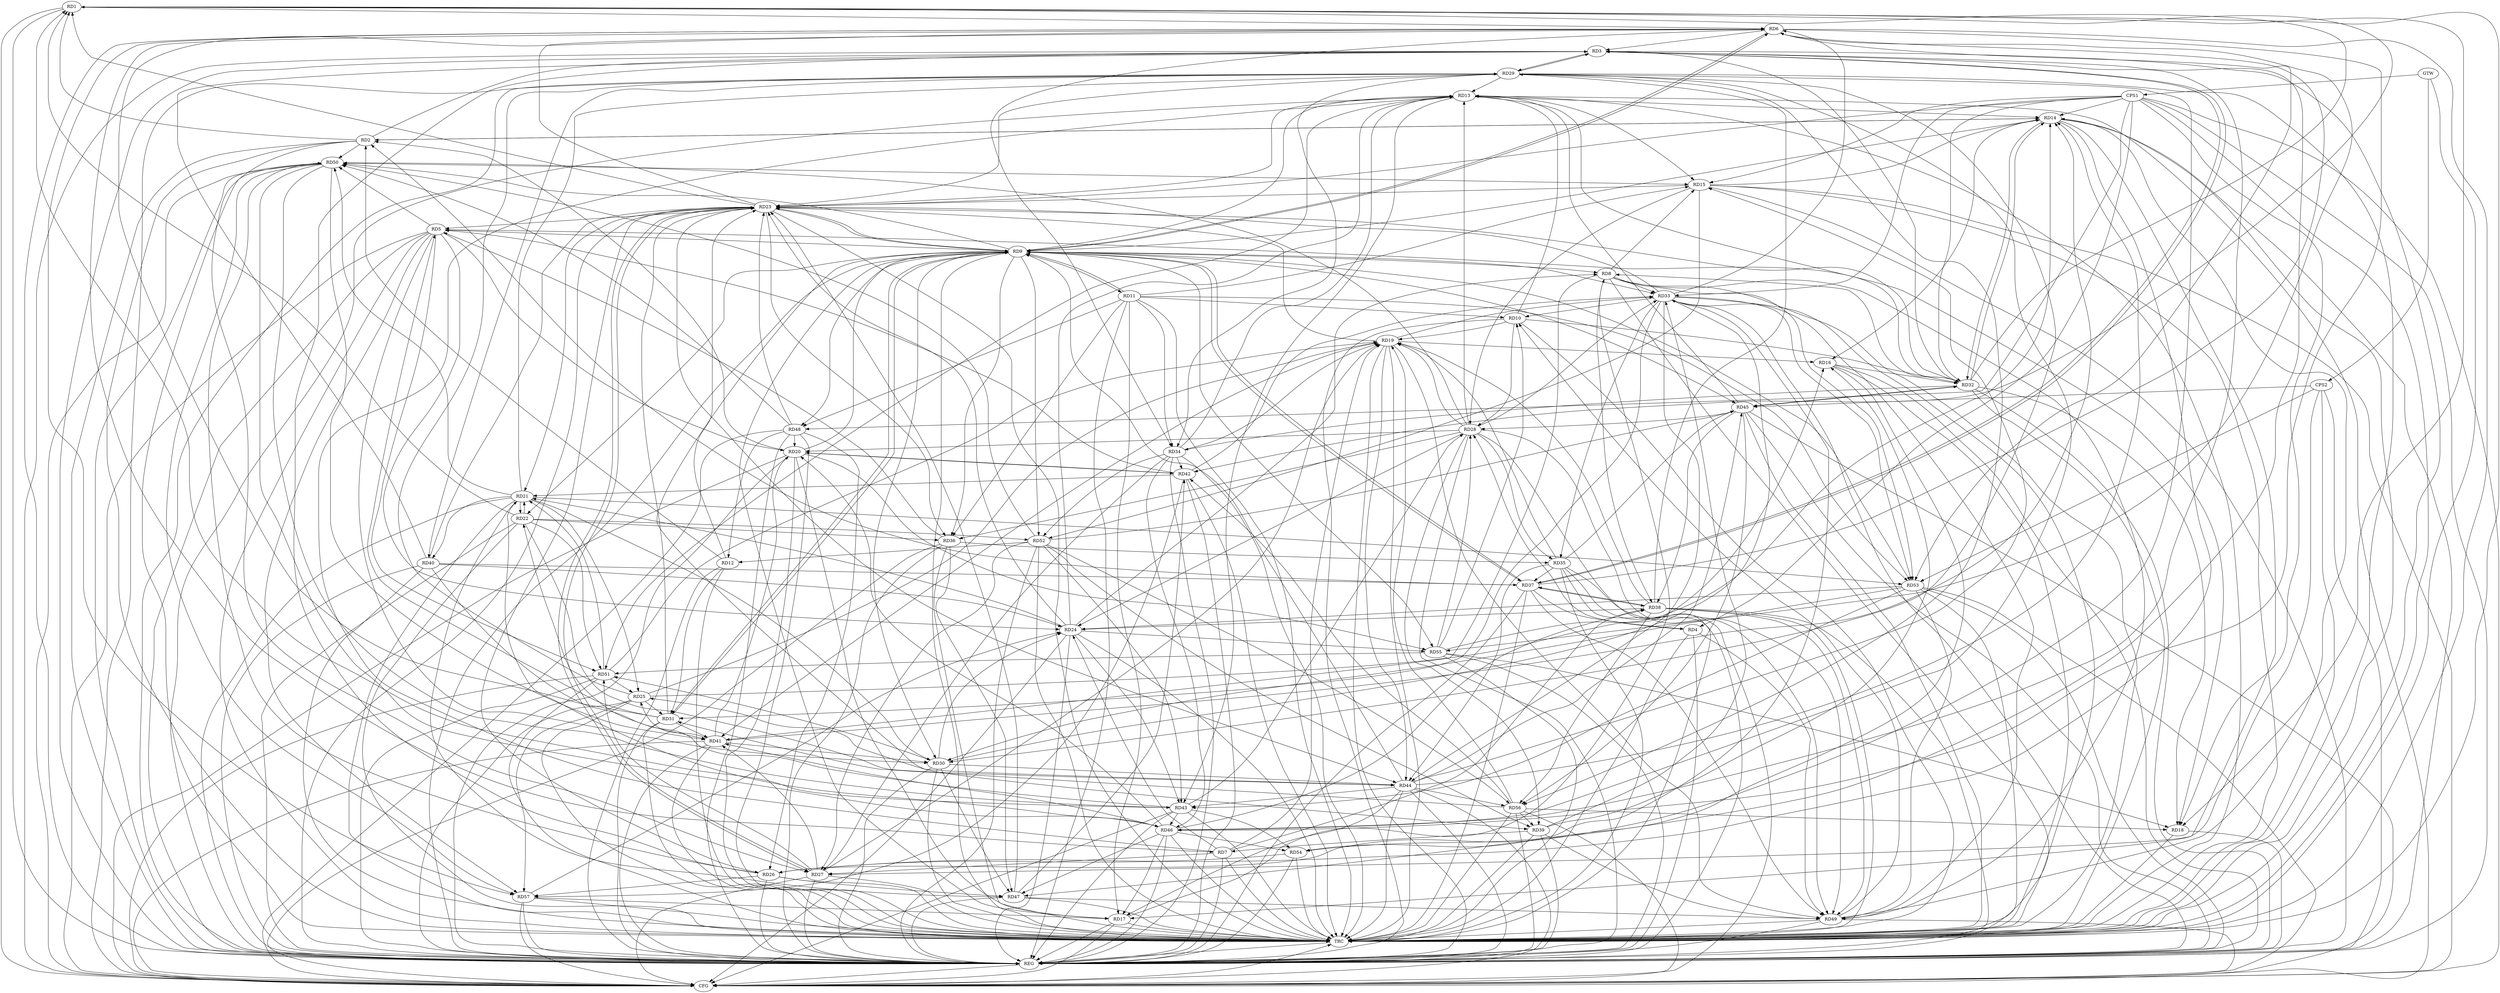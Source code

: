 strict digraph G {
  RD1 [ label="RD1" ];
  RD2 [ label="RD2" ];
  RD3 [ label="RD3" ];
  RD4 [ label="RD4" ];
  RD5 [ label="RD5" ];
  RD6 [ label="RD6" ];
  RD7 [ label="RD7" ];
  RD8 [ label="RD8" ];
  RD9 [ label="RD9" ];
  RD10 [ label="RD10" ];
  RD11 [ label="RD11" ];
  RD12 [ label="RD12" ];
  RD13 [ label="RD13" ];
  RD14 [ label="RD14" ];
  RD15 [ label="RD15" ];
  RD16 [ label="RD16" ];
  RD17 [ label="RD17" ];
  RD18 [ label="RD18" ];
  RD19 [ label="RD19" ];
  RD20 [ label="RD20" ];
  RD21 [ label="RD21" ];
  RD22 [ label="RD22" ];
  RD23 [ label="RD23" ];
  RD24 [ label="RD24" ];
  RD25 [ label="RD25" ];
  RD26 [ label="RD26" ];
  RD27 [ label="RD27" ];
  RD28 [ label="RD28" ];
  RD29 [ label="RD29" ];
  RD30 [ label="RD30" ];
  RD31 [ label="RD31" ];
  RD32 [ label="RD32" ];
  RD33 [ label="RD33" ];
  RD34 [ label="RD34" ];
  RD35 [ label="RD35" ];
  RD36 [ label="RD36" ];
  RD37 [ label="RD37" ];
  RD38 [ label="RD38" ];
  RD39 [ label="RD39" ];
  RD40 [ label="RD40" ];
  RD41 [ label="RD41" ];
  RD42 [ label="RD42" ];
  RD43 [ label="RD43" ];
  RD44 [ label="RD44" ];
  RD45 [ label="RD45" ];
  RD46 [ label="RD46" ];
  RD47 [ label="RD47" ];
  RD48 [ label="RD48" ];
  RD49 [ label="RD49" ];
  RD50 [ label="RD50" ];
  RD51 [ label="RD51" ];
  RD52 [ label="RD52" ];
  RD53 [ label="RD53" ];
  RD54 [ label="RD54" ];
  RD55 [ label="RD55" ];
  RD56 [ label="RD56" ];
  RD57 [ label="RD57" ];
  CPS1 [ label="CPS1" ];
  CPS2 [ label="CPS2" ];
  GTW [ label="GTW" ];
  REG [ label="REG" ];
  CFG [ label="CFG" ];
  TRC [ label="TRC" ];
  RD2 -> RD1;
  RD1 -> RD6;
  RD1 -> RD18;
  RD22 -> RD1;
  RD23 -> RD1;
  RD32 -> RD1;
  RD1 -> RD42;
  RD43 -> RD1;
  RD2 -> RD3;
  RD12 -> RD2;
  RD2 -> RD14;
  RD14 -> RD2;
  RD20 -> RD2;
  RD2 -> RD27;
  RD37 -> RD2;
  RD2 -> RD50;
  RD6 -> RD3;
  RD26 -> RD3;
  RD3 -> RD29;
  RD29 -> RD3;
  RD32 -> RD3;
  RD3 -> RD37;
  RD37 -> RD3;
  RD40 -> RD3;
  RD3 -> RD46;
  RD3 -> RD54;
  RD4 -> RD28;
  RD37 -> RD4;
  RD4 -> RD49;
  RD5 -> RD9;
  RD5 -> RD20;
  RD23 -> RD5;
  RD5 -> RD24;
  RD5 -> RD30;
  RD31 -> RD5;
  RD32 -> RD5;
  RD36 -> RD5;
  RD42 -> RD5;
  RD5 -> RD50;
  RD5 -> RD51;
  RD5 -> RD57;
  RD6 -> RD7;
  RD6 -> RD9;
  RD9 -> RD6;
  RD23 -> RD6;
  RD31 -> RD6;
  RD33 -> RD6;
  RD6 -> RD34;
  RD37 -> RD6;
  RD6 -> RD46;
  RD6 -> RD53;
  RD6 -> RD55;
  RD6 -> RD57;
  RD7 -> RD13;
  RD7 -> RD19;
  RD7 -> RD24;
  RD7 -> RD27;
  RD7 -> RD38;
  RD39 -> RD7;
  RD8 -> RD15;
  RD17 -> RD8;
  RD24 -> RD8;
  RD32 -> RD8;
  RD8 -> RD33;
  RD8 -> RD38;
  RD8 -> RD41;
  RD8 -> RD49;
  RD8 -> RD53;
  RD11 -> RD9;
  RD9 -> RD13;
  RD14 -> RD9;
  RD9 -> RD17;
  RD20 -> RD9;
  RD9 -> RD22;
  RD9 -> RD23;
  RD23 -> RD9;
  RD9 -> RD30;
  RD9 -> RD31;
  RD31 -> RD9;
  RD37 -> RD9;
  RD9 -> RD39;
  RD44 -> RD9;
  RD9 -> RD45;
  RD9 -> RD52;
  RD9 -> RD55;
  RD11 -> RD10;
  RD10 -> RD13;
  RD10 -> RD19;
  RD10 -> RD28;
  RD10 -> RD32;
  RD33 -> RD10;
  RD49 -> RD10;
  RD55 -> RD10;
  RD11 -> RD15;
  RD11 -> RD17;
  RD11 -> RD34;
  RD11 -> RD36;
  RD11 -> RD48;
  RD11 -> RD53;
  RD12 -> RD23;
  RD12 -> RD31;
  RD48 -> RD12;
  RD52 -> RD12;
  RD13 -> RD14;
  RD13 -> RD15;
  RD13 -> RD18;
  RD13 -> RD23;
  RD24 -> RD13;
  RD28 -> RD13;
  RD29 -> RD13;
  RD34 -> RD13;
  RD13 -> RD43;
  RD45 -> RD13;
  RD13 -> RD51;
  RD15 -> RD14;
  RD14 -> RD16;
  RD14 -> RD17;
  RD14 -> RD26;
  RD14 -> RD32;
  RD32 -> RD14;
  RD41 -> RD14;
  RD44 -> RD14;
  RD49 -> RD14;
  RD55 -> RD14;
  RD15 -> RD23;
  RD15 -> RD28;
  RD44 -> RD15;
  RD50 -> RD15;
  RD15 -> RD52;
  RD19 -> RD16;
  RD25 -> RD16;
  RD16 -> RD32;
  RD39 -> RD16;
  RD16 -> RD47;
  RD20 -> RD17;
  RD44 -> RD17;
  RD46 -> RD17;
  RD57 -> RD17;
  RD32 -> RD18;
  RD55 -> RD18;
  RD56 -> RD18;
  RD19 -> RD23;
  RD25 -> RD19;
  RD27 -> RD19;
  RD28 -> RD19;
  RD19 -> RD33;
  RD34 -> RD19;
  RD35 -> RD19;
  RD38 -> RD19;
  RD19 -> RD41;
  RD19 -> RD44;
  RD19 -> RD49;
  RD51 -> RD19;
  RD56 -> RD19;
  RD28 -> RD20;
  RD41 -> RD20;
  RD20 -> RD42;
  RD42 -> RD20;
  RD46 -> RD20;
  RD48 -> RD20;
  RD20 -> RD55;
  RD21 -> RD22;
  RD22 -> RD21;
  RD23 -> RD21;
  RD24 -> RD21;
  RD21 -> RD25;
  RD21 -> RD29;
  RD21 -> RD30;
  RD21 -> RD40;
  RD42 -> RD21;
  RD46 -> RD21;
  RD21 -> RD47;
  RD21 -> RD50;
  RD51 -> RD21;
  RD21 -> RD53;
  RD22 -> RD36;
  RD43 -> RD22;
  RD22 -> RD44;
  RD22 -> RD51;
  RD22 -> RD52;
  RD24 -> RD23;
  RD23 -> RD26;
  RD23 -> RD27;
  RD27 -> RD23;
  RD29 -> RD23;
  RD31 -> RD23;
  RD23 -> RD32;
  RD33 -> RD23;
  RD23 -> RD36;
  RD40 -> RD23;
  RD23 -> RD44;
  RD47 -> RD23;
  RD48 -> RD23;
  RD28 -> RD24;
  RD30 -> RD24;
  RD38 -> RD24;
  RD40 -> RD24;
  RD24 -> RD43;
  RD53 -> RD24;
  RD24 -> RD55;
  RD57 -> RD24;
  RD25 -> RD29;
  RD25 -> RD31;
  RD41 -> RD25;
  RD44 -> RD25;
  RD51 -> RD25;
  RD25 -> RD57;
  RD29 -> RD26;
  RD26 -> RD47;
  RD48 -> RD26;
  RD26 -> RD50;
  RD54 -> RD26;
  RD26 -> RD57;
  RD34 -> RD27;
  RD27 -> RD41;
  RD27 -> RD51;
  RD52 -> RD27;
  RD28 -> RD33;
  RD28 -> RD35;
  RD28 -> RD36;
  RD28 -> RD39;
  RD43 -> RD28;
  RD45 -> RD28;
  RD28 -> RD49;
  RD28 -> RD50;
  RD55 -> RD28;
  RD29 -> RD30;
  RD29 -> RD34;
  RD38 -> RD29;
  RD29 -> RD40;
  RD29 -> RD46;
  RD29 -> RD56;
  RD30 -> RD33;
  RD41 -> RD30;
  RD30 -> RD44;
  RD30 -> RD47;
  RD30 -> RD51;
  RD53 -> RD30;
  RD33 -> RD31;
  RD31 -> RD41;
  RD56 -> RD31;
  RD32 -> RD34;
  RD32 -> RD45;
  RD45 -> RD32;
  RD33 -> RD35;
  RD39 -> RD33;
  RD42 -> RD33;
  RD33 -> RD44;
  RD33 -> RD49;
  RD33 -> RD53;
  RD33 -> RD54;
  RD34 -> RD42;
  RD34 -> RD46;
  RD34 -> RD52;
  RD36 -> RD35;
  RD35 -> RD37;
  RD35 -> RD44;
  RD35 -> RD45;
  RD35 -> RD49;
  RD36 -> RD47;
  RD37 -> RD38;
  RD38 -> RD37;
  RD40 -> RD37;
  RD37 -> RD49;
  RD45 -> RD38;
  RD46 -> RD38;
  RD38 -> RD49;
  RD38 -> RD56;
  RD39 -> RD49;
  RD52 -> RD39;
  RD56 -> RD39;
  RD40 -> RD41;
  RD46 -> RD41;
  RD50 -> RD41;
  RD47 -> RD42;
  RD56 -> RD42;
  RD42 -> RD57;
  RD44 -> RD43;
  RD43 -> RD46;
  RD50 -> RD43;
  RD52 -> RD43;
  RD53 -> RD43;
  RD43 -> RD54;
  RD44 -> RD45;
  RD44 -> RD56;
  RD52 -> RD45;
  RD45 -> RD56;
  RD46 -> RD47;
  RD50 -> RD46;
  RD46 -> RD54;
  RD47 -> RD49;
  RD48 -> RD50;
  RD53 -> RD49;
  RD52 -> RD50;
  RD50 -> RD57;
  RD55 -> RD51;
  RD52 -> RD56;
  CPS1 -> RD18;
  CPS1 -> RD23;
  CPS1 -> RD33;
  CPS1 -> RD4;
  CPS1 -> RD14;
  CPS1 -> RD32;
  CPS1 -> RD48;
  CPS1 -> RD15;
  CPS2 -> RD53;
  CPS2 -> RD27;
  CPS2 -> RD45;
  GTW -> CPS1;
  GTW -> CPS2;
  RD1 -> REG;
  RD2 -> REG;
  RD3 -> REG;
  RD4 -> REG;
  RD5 -> REG;
  RD6 -> REG;
  RD7 -> REG;
  RD8 -> REG;
  RD9 -> REG;
  RD10 -> REG;
  RD11 -> REG;
  RD12 -> REG;
  RD13 -> REG;
  RD14 -> REG;
  RD15 -> REG;
  RD16 -> REG;
  RD17 -> REG;
  RD18 -> REG;
  RD19 -> REG;
  RD20 -> REG;
  RD21 -> REG;
  RD22 -> REG;
  RD23 -> REG;
  RD24 -> REG;
  RD25 -> REG;
  RD26 -> REG;
  RD27 -> REG;
  RD28 -> REG;
  RD29 -> REG;
  RD30 -> REG;
  RD31 -> REG;
  RD32 -> REG;
  RD33 -> REG;
  RD34 -> REG;
  RD35 -> REG;
  RD36 -> REG;
  RD37 -> REG;
  RD38 -> REG;
  RD39 -> REG;
  RD40 -> REG;
  RD41 -> REG;
  RD42 -> REG;
  RD43 -> REG;
  RD44 -> REG;
  RD45 -> REG;
  RD46 -> REG;
  RD47 -> REG;
  RD48 -> REG;
  RD49 -> REG;
  RD50 -> REG;
  RD51 -> REG;
  RD52 -> REG;
  RD53 -> REG;
  RD54 -> REG;
  RD55 -> REG;
  RD56 -> REG;
  RD57 -> REG;
  CPS1 -> REG;
  CPS2 -> REG;
  RD44 -> CFG;
  RD53 -> CFG;
  RD5 -> CFG;
  RD3 -> CFG;
  RD43 -> CFG;
  RD20 -> CFG;
  RD29 -> CFG;
  RD36 -> CFG;
  RD24 -> CFG;
  RD57 -> CFG;
  RD1 -> CFG;
  RD17 -> CFG;
  CPS1 -> CFG;
  RD49 -> CFG;
  RD50 -> CFG;
  RD41 -> CFG;
  RD13 -> CFG;
  RD27 -> CFG;
  RD15 -> CFG;
  RD48 -> CFG;
  RD45 -> CFG;
  RD56 -> CFG;
  RD35 -> CFG;
  RD51 -> CFG;
  REG -> CFG;
  RD1 -> TRC;
  RD2 -> TRC;
  RD3 -> TRC;
  RD4 -> TRC;
  RD5 -> TRC;
  RD6 -> TRC;
  RD7 -> TRC;
  RD8 -> TRC;
  RD9 -> TRC;
  RD10 -> TRC;
  RD11 -> TRC;
  RD12 -> TRC;
  RD13 -> TRC;
  RD14 -> TRC;
  RD15 -> TRC;
  RD16 -> TRC;
  RD17 -> TRC;
  RD18 -> TRC;
  RD19 -> TRC;
  RD20 -> TRC;
  RD21 -> TRC;
  RD22 -> TRC;
  RD23 -> TRC;
  RD24 -> TRC;
  RD25 -> TRC;
  RD26 -> TRC;
  RD27 -> TRC;
  RD28 -> TRC;
  RD29 -> TRC;
  RD30 -> TRC;
  RD31 -> TRC;
  RD32 -> TRC;
  RD33 -> TRC;
  RD34 -> TRC;
  RD35 -> TRC;
  RD36 -> TRC;
  RD37 -> TRC;
  RD38 -> TRC;
  RD39 -> TRC;
  RD40 -> TRC;
  RD41 -> TRC;
  RD42 -> TRC;
  RD43 -> TRC;
  RD44 -> TRC;
  RD45 -> TRC;
  RD46 -> TRC;
  RD47 -> TRC;
  RD48 -> TRC;
  RD49 -> TRC;
  RD50 -> TRC;
  RD51 -> TRC;
  RD52 -> TRC;
  RD53 -> TRC;
  RD54 -> TRC;
  RD55 -> TRC;
  RD56 -> TRC;
  RD57 -> TRC;
  CPS1 -> TRC;
  CPS2 -> TRC;
  GTW -> TRC;
  CFG -> TRC;
  TRC -> REG;
  RD9 -> RD53;
  RD9 -> RD33;
  RD9 -> RD48;
  RD9 -> RD37;
  RD9 -> RD11;
  RD9 -> RD50;
  RD9 -> RD36;
  RD9 -> RD8;
}

